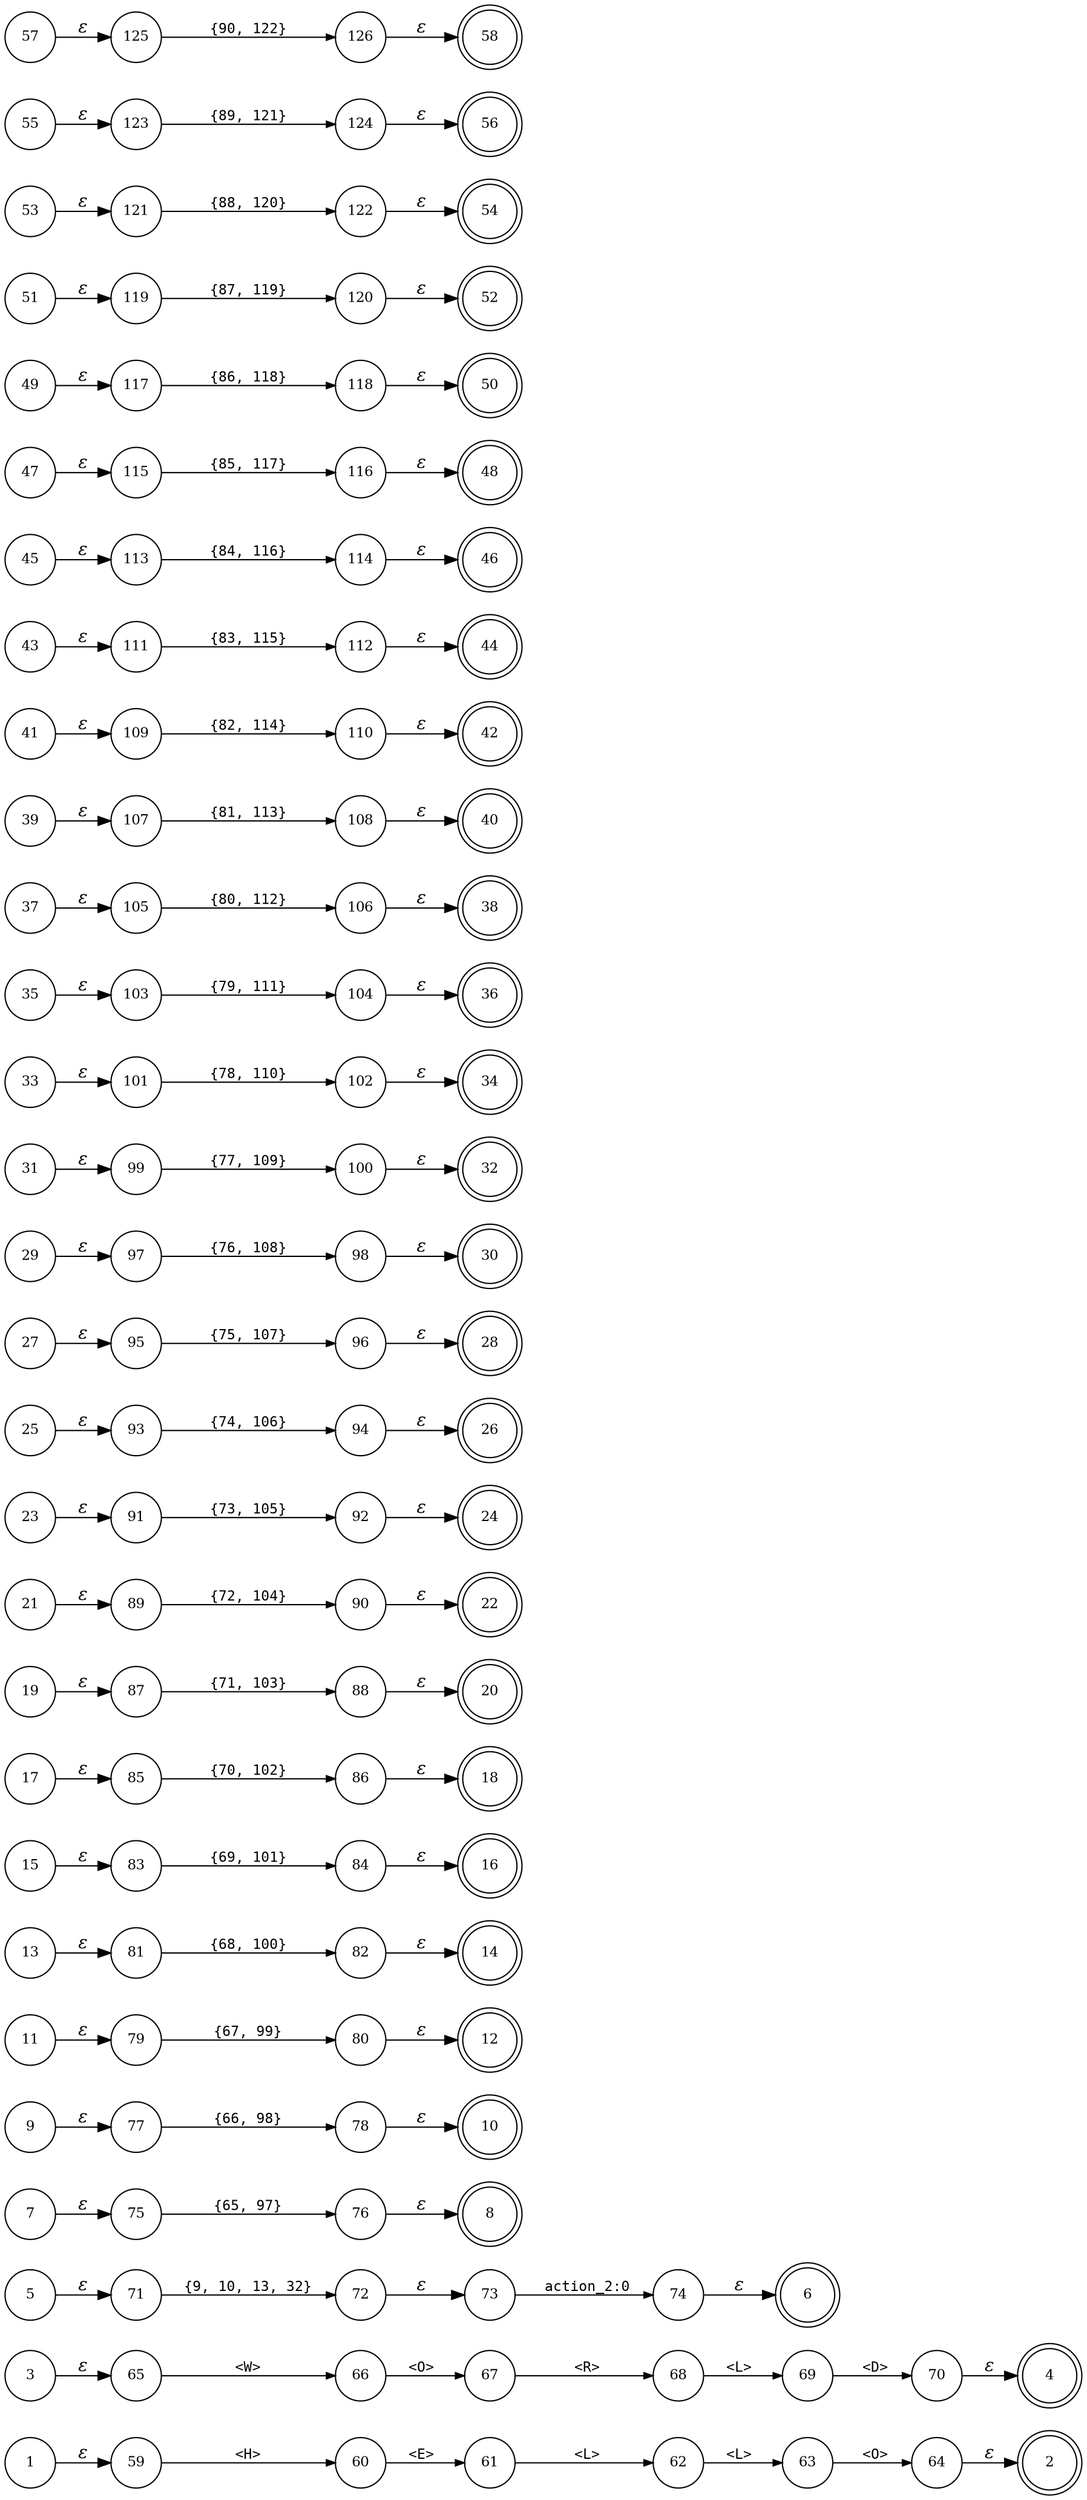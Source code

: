 digraph ATN {
rankdir=LR;
s2[fontsize=11, label="2", shape=doublecircle, fixedsize=true, width=.6];
s64[fontsize=11,label="64", shape=circle, fixedsize=true, width=.55, peripheries=1];
s1[fontsize=11,label="1", shape=circle, fixedsize=true, width=.55, peripheries=1];
s59[fontsize=11,label="59", shape=circle, fixedsize=true, width=.55, peripheries=1];
s60[fontsize=11,label="60", shape=circle, fixedsize=true, width=.55, peripheries=1];
s61[fontsize=11,label="61", shape=circle, fixedsize=true, width=.55, peripheries=1];
s62[fontsize=11,label="62", shape=circle, fixedsize=true, width=.55, peripheries=1];
s63[fontsize=11,label="63", shape=circle, fixedsize=true, width=.55, peripheries=1];
s1 -> s59 [fontname="Times-Italic", label="&epsilon;"];
s59 -> s60 [fontsize=11, fontname="Courier", arrowsize=.7, label = "<H>", arrowhead = normal];
s60 -> s61 [fontsize=11, fontname="Courier", arrowsize=.7, label = "<E>", arrowhead = normal];
s61 -> s62 [fontsize=11, fontname="Courier", arrowsize=.7, label = "<L>", arrowhead = normal];
s62 -> s63 [fontsize=11, fontname="Courier", arrowsize=.7, label = "<L>", arrowhead = normal];
s63 -> s64 [fontsize=11, fontname="Courier", arrowsize=.7, label = "<O>", arrowhead = normal];
s64 -> s2 [fontname="Times-Italic", label="&epsilon;"];
s4[fontsize=11, label="4", shape=doublecircle, fixedsize=true, width=.6];
s65[fontsize=11,label="65", shape=circle, fixedsize=true, width=.55, peripheries=1];
s66[fontsize=11,label="66", shape=circle, fixedsize=true, width=.55, peripheries=1];
s3[fontsize=11,label="3", shape=circle, fixedsize=true, width=.55, peripheries=1];
s67[fontsize=11,label="67", shape=circle, fixedsize=true, width=.55, peripheries=1];
s68[fontsize=11,label="68", shape=circle, fixedsize=true, width=.55, peripheries=1];
s69[fontsize=11,label="69", shape=circle, fixedsize=true, width=.55, peripheries=1];
s70[fontsize=11,label="70", shape=circle, fixedsize=true, width=.55, peripheries=1];
s3 -> s65 [fontname="Times-Italic", label="&epsilon;"];
s65 -> s66 [fontsize=11, fontname="Courier", arrowsize=.7, label = "<W>", arrowhead = normal];
s66 -> s67 [fontsize=11, fontname="Courier", arrowsize=.7, label = "<O>", arrowhead = normal];
s67 -> s68 [fontsize=11, fontname="Courier", arrowsize=.7, label = "<R>", arrowhead = normal];
s68 -> s69 [fontsize=11, fontname="Courier", arrowsize=.7, label = "<L>", arrowhead = normal];
s69 -> s70 [fontsize=11, fontname="Courier", arrowsize=.7, label = "<D>", arrowhead = normal];
s70 -> s4 [fontname="Times-Italic", label="&epsilon;"];
s6[fontsize=11, label="6", shape=doublecircle, fixedsize=true, width=.6];
s5[fontsize=11,label="5", shape=circle, fixedsize=true, width=.55, peripheries=1];
s71[fontsize=11,label="71", shape=circle, fixedsize=true, width=.55, peripheries=1];
s72[fontsize=11,label="72", shape=circle, fixedsize=true, width=.55, peripheries=1];
s73[fontsize=11,label="73", shape=circle, fixedsize=true, width=.55, peripheries=1];
s74[fontsize=11,label="74", shape=circle, fixedsize=true, width=.55, peripheries=1];
s5 -> s71 [fontname="Times-Italic", label="&epsilon;"];
s71 -> s72 [fontsize=11, fontname="Courier", arrowsize=.7, label = "{9, 10, 13, 32}", arrowhead = normal];
s72 -> s73 [fontname="Times-Italic", label="&epsilon;"];
s73 -> s74 [fontsize=11, fontname="Courier", arrowsize=.7, label = "action_2:0", arrowhead = normal];
s74 -> s6 [fontname="Times-Italic", label="&epsilon;"];
s8[fontsize=11, label="8", shape=doublecircle, fixedsize=true, width=.6];
s7[fontsize=11,label="7", shape=circle, fixedsize=true, width=.55, peripheries=1];
s75[fontsize=11,label="75", shape=circle, fixedsize=true, width=.55, peripheries=1];
s76[fontsize=11,label="76", shape=circle, fixedsize=true, width=.55, peripheries=1];
s7 -> s75 [fontname="Times-Italic", label="&epsilon;"];
s75 -> s76 [fontsize=11, fontname="Courier", arrowsize=.7, label = "{65, 97}", arrowhead = normal];
s76 -> s8 [fontname="Times-Italic", label="&epsilon;"];
s10[fontsize=11, label="10", shape=doublecircle, fixedsize=true, width=.6];
s9[fontsize=11,label="9", shape=circle, fixedsize=true, width=.55, peripheries=1];
s77[fontsize=11,label="77", shape=circle, fixedsize=true, width=.55, peripheries=1];
s78[fontsize=11,label="78", shape=circle, fixedsize=true, width=.55, peripheries=1];
s9 -> s77 [fontname="Times-Italic", label="&epsilon;"];
s77 -> s78 [fontsize=11, fontname="Courier", arrowsize=.7, label = "{66, 98}", arrowhead = normal];
s78 -> s10 [fontname="Times-Italic", label="&epsilon;"];
s12[fontsize=11, label="12", shape=doublecircle, fixedsize=true, width=.6];
s80[fontsize=11,label="80", shape=circle, fixedsize=true, width=.55, peripheries=1];
s11[fontsize=11,label="11", shape=circle, fixedsize=true, width=.55, peripheries=1];
s79[fontsize=11,label="79", shape=circle, fixedsize=true, width=.55, peripheries=1];
s11 -> s79 [fontname="Times-Italic", label="&epsilon;"];
s79 -> s80 [fontsize=11, fontname="Courier", arrowsize=.7, label = "{67, 99}", arrowhead = normal];
s80 -> s12 [fontname="Times-Italic", label="&epsilon;"];
s14[fontsize=11, label="14", shape=doublecircle, fixedsize=true, width=.6];
s81[fontsize=11,label="81", shape=circle, fixedsize=true, width=.55, peripheries=1];
s82[fontsize=11,label="82", shape=circle, fixedsize=true, width=.55, peripheries=1];
s13[fontsize=11,label="13", shape=circle, fixedsize=true, width=.55, peripheries=1];
s13 -> s81 [fontname="Times-Italic", label="&epsilon;"];
s81 -> s82 [fontsize=11, fontname="Courier", arrowsize=.7, label = "{68, 100}", arrowhead = normal];
s82 -> s14 [fontname="Times-Italic", label="&epsilon;"];
s16[fontsize=11, label="16", shape=doublecircle, fixedsize=true, width=.6];
s83[fontsize=11,label="83", shape=circle, fixedsize=true, width=.55, peripheries=1];
s84[fontsize=11,label="84", shape=circle, fixedsize=true, width=.55, peripheries=1];
s15[fontsize=11,label="15", shape=circle, fixedsize=true, width=.55, peripheries=1];
s15 -> s83 [fontname="Times-Italic", label="&epsilon;"];
s83 -> s84 [fontsize=11, fontname="Courier", arrowsize=.7, label = "{69, 101}", arrowhead = normal];
s84 -> s16 [fontname="Times-Italic", label="&epsilon;"];
s18[fontsize=11, label="18", shape=doublecircle, fixedsize=true, width=.6];
s17[fontsize=11,label="17", shape=circle, fixedsize=true, width=.55, peripheries=1];
s85[fontsize=11,label="85", shape=circle, fixedsize=true, width=.55, peripheries=1];
s86[fontsize=11,label="86", shape=circle, fixedsize=true, width=.55, peripheries=1];
s17 -> s85 [fontname="Times-Italic", label="&epsilon;"];
s85 -> s86 [fontsize=11, fontname="Courier", arrowsize=.7, label = "{70, 102}", arrowhead = normal];
s86 -> s18 [fontname="Times-Italic", label="&epsilon;"];
s20[fontsize=11, label="20", shape=doublecircle, fixedsize=true, width=.6];
s19[fontsize=11,label="19", shape=circle, fixedsize=true, width=.55, peripheries=1];
s87[fontsize=11,label="87", shape=circle, fixedsize=true, width=.55, peripheries=1];
s88[fontsize=11,label="88", shape=circle, fixedsize=true, width=.55, peripheries=1];
s19 -> s87 [fontname="Times-Italic", label="&epsilon;"];
s87 -> s88 [fontsize=11, fontname="Courier", arrowsize=.7, label = "{71, 103}", arrowhead = normal];
s88 -> s20 [fontname="Times-Italic", label="&epsilon;"];
s22[fontsize=11, label="22", shape=doublecircle, fixedsize=true, width=.6];
s21[fontsize=11,label="21", shape=circle, fixedsize=true, width=.55, peripheries=1];
s89[fontsize=11,label="89", shape=circle, fixedsize=true, width=.55, peripheries=1];
s90[fontsize=11,label="90", shape=circle, fixedsize=true, width=.55, peripheries=1];
s21 -> s89 [fontname="Times-Italic", label="&epsilon;"];
s89 -> s90 [fontsize=11, fontname="Courier", arrowsize=.7, label = "{72, 104}", arrowhead = normal];
s90 -> s22 [fontname="Times-Italic", label="&epsilon;"];
s24[fontsize=11, label="24", shape=doublecircle, fixedsize=true, width=.6];
s23[fontsize=11,label="23", shape=circle, fixedsize=true, width=.55, peripheries=1];
s91[fontsize=11,label="91", shape=circle, fixedsize=true, width=.55, peripheries=1];
s92[fontsize=11,label="92", shape=circle, fixedsize=true, width=.55, peripheries=1];
s23 -> s91 [fontname="Times-Italic", label="&epsilon;"];
s91 -> s92 [fontsize=11, fontname="Courier", arrowsize=.7, label = "{73, 105}", arrowhead = normal];
s92 -> s24 [fontname="Times-Italic", label="&epsilon;"];
s26[fontsize=11, label="26", shape=doublecircle, fixedsize=true, width=.6];
s25[fontsize=11,label="25", shape=circle, fixedsize=true, width=.55, peripheries=1];
s93[fontsize=11,label="93", shape=circle, fixedsize=true, width=.55, peripheries=1];
s94[fontsize=11,label="94", shape=circle, fixedsize=true, width=.55, peripheries=1];
s25 -> s93 [fontname="Times-Italic", label="&epsilon;"];
s93 -> s94 [fontsize=11, fontname="Courier", arrowsize=.7, label = "{74, 106}", arrowhead = normal];
s94 -> s26 [fontname="Times-Italic", label="&epsilon;"];
s28[fontsize=11, label="28", shape=doublecircle, fixedsize=true, width=.6];
s96[fontsize=11,label="96", shape=circle, fixedsize=true, width=.55, peripheries=1];
s27[fontsize=11,label="27", shape=circle, fixedsize=true, width=.55, peripheries=1];
s95[fontsize=11,label="95", shape=circle, fixedsize=true, width=.55, peripheries=1];
s27 -> s95 [fontname="Times-Italic", label="&epsilon;"];
s95 -> s96 [fontsize=11, fontname="Courier", arrowsize=.7, label = "{75, 107}", arrowhead = normal];
s96 -> s28 [fontname="Times-Italic", label="&epsilon;"];
s30[fontsize=11, label="30", shape=doublecircle, fixedsize=true, width=.6];
s97[fontsize=11,label="97", shape=circle, fixedsize=true, width=.55, peripheries=1];
s98[fontsize=11,label="98", shape=circle, fixedsize=true, width=.55, peripheries=1];
s29[fontsize=11,label="29", shape=circle, fixedsize=true, width=.55, peripheries=1];
s29 -> s97 [fontname="Times-Italic", label="&epsilon;"];
s97 -> s98 [fontsize=11, fontname="Courier", arrowsize=.7, label = "{76, 108}", arrowhead = normal];
s98 -> s30 [fontname="Times-Italic", label="&epsilon;"];
s32[fontsize=11, label="32", shape=doublecircle, fixedsize=true, width=.6];
s99[fontsize=11,label="99", shape=circle, fixedsize=true, width=.55, peripheries=1];
s100[fontsize=11,label="100", shape=circle, fixedsize=true, width=.55, peripheries=1];
s31[fontsize=11,label="31", shape=circle, fixedsize=true, width=.55, peripheries=1];
s31 -> s99 [fontname="Times-Italic", label="&epsilon;"];
s99 -> s100 [fontsize=11, fontname="Courier", arrowsize=.7, label = "{77, 109}", arrowhead = normal];
s100 -> s32 [fontname="Times-Italic", label="&epsilon;"];
s34[fontsize=11, label="34", shape=doublecircle, fixedsize=true, width=.6];
s33[fontsize=11,label="33", shape=circle, fixedsize=true, width=.55, peripheries=1];
s101[fontsize=11,label="101", shape=circle, fixedsize=true, width=.55, peripheries=1];
s102[fontsize=11,label="102", shape=circle, fixedsize=true, width=.55, peripheries=1];
s33 -> s101 [fontname="Times-Italic", label="&epsilon;"];
s101 -> s102 [fontsize=11, fontname="Courier", arrowsize=.7, label = "{78, 110}", arrowhead = normal];
s102 -> s34 [fontname="Times-Italic", label="&epsilon;"];
s36[fontsize=11, label="36", shape=doublecircle, fixedsize=true, width=.6];
s35[fontsize=11,label="35", shape=circle, fixedsize=true, width=.55, peripheries=1];
s103[fontsize=11,label="103", shape=circle, fixedsize=true, width=.55, peripheries=1];
s104[fontsize=11,label="104", shape=circle, fixedsize=true, width=.55, peripheries=1];
s35 -> s103 [fontname="Times-Italic", label="&epsilon;"];
s103 -> s104 [fontsize=11, fontname="Courier", arrowsize=.7, label = "{79, 111}", arrowhead = normal];
s104 -> s36 [fontname="Times-Italic", label="&epsilon;"];
s38[fontsize=11, label="38", shape=doublecircle, fixedsize=true, width=.6];
s37[fontsize=11,label="37", shape=circle, fixedsize=true, width=.55, peripheries=1];
s105[fontsize=11,label="105", shape=circle, fixedsize=true, width=.55, peripheries=1];
s106[fontsize=11,label="106", shape=circle, fixedsize=true, width=.55, peripheries=1];
s37 -> s105 [fontname="Times-Italic", label="&epsilon;"];
s105 -> s106 [fontsize=11, fontname="Courier", arrowsize=.7, label = "{80, 112}", arrowhead = normal];
s106 -> s38 [fontname="Times-Italic", label="&epsilon;"];
s40[fontsize=11, label="40", shape=doublecircle, fixedsize=true, width=.6];
s39[fontsize=11,label="39", shape=circle, fixedsize=true, width=.55, peripheries=1];
s107[fontsize=11,label="107", shape=circle, fixedsize=true, width=.55, peripheries=1];
s108[fontsize=11,label="108", shape=circle, fixedsize=true, width=.55, peripheries=1];
s39 -> s107 [fontname="Times-Italic", label="&epsilon;"];
s107 -> s108 [fontsize=11, fontname="Courier", arrowsize=.7, label = "{81, 113}", arrowhead = normal];
s108 -> s40 [fontname="Times-Italic", label="&epsilon;"];
s42[fontsize=11, label="42", shape=doublecircle, fixedsize=true, width=.6];
s41[fontsize=11,label="41", shape=circle, fixedsize=true, width=.55, peripheries=1];
s109[fontsize=11,label="109", shape=circle, fixedsize=true, width=.55, peripheries=1];
s110[fontsize=11,label="110", shape=circle, fixedsize=true, width=.55, peripheries=1];
s41 -> s109 [fontname="Times-Italic", label="&epsilon;"];
s109 -> s110 [fontsize=11, fontname="Courier", arrowsize=.7, label = "{82, 114}", arrowhead = normal];
s110 -> s42 [fontname="Times-Italic", label="&epsilon;"];
s44[fontsize=11, label="44", shape=doublecircle, fixedsize=true, width=.6];
s112[fontsize=11,label="112", shape=circle, fixedsize=true, width=.55, peripheries=1];
s43[fontsize=11,label="43", shape=circle, fixedsize=true, width=.55, peripheries=1];
s111[fontsize=11,label="111", shape=circle, fixedsize=true, width=.55, peripheries=1];
s43 -> s111 [fontname="Times-Italic", label="&epsilon;"];
s111 -> s112 [fontsize=11, fontname="Courier", arrowsize=.7, label = "{83, 115}", arrowhead = normal];
s112 -> s44 [fontname="Times-Italic", label="&epsilon;"];
s46[fontsize=11, label="46", shape=doublecircle, fixedsize=true, width=.6];
s113[fontsize=11,label="113", shape=circle, fixedsize=true, width=.55, peripheries=1];
s114[fontsize=11,label="114", shape=circle, fixedsize=true, width=.55, peripheries=1];
s45[fontsize=11,label="45", shape=circle, fixedsize=true, width=.55, peripheries=1];
s45 -> s113 [fontname="Times-Italic", label="&epsilon;"];
s113 -> s114 [fontsize=11, fontname="Courier", arrowsize=.7, label = "{84, 116}", arrowhead = normal];
s114 -> s46 [fontname="Times-Italic", label="&epsilon;"];
s48[fontsize=11, label="48", shape=doublecircle, fixedsize=true, width=.6];
s115[fontsize=11,label="115", shape=circle, fixedsize=true, width=.55, peripheries=1];
s116[fontsize=11,label="116", shape=circle, fixedsize=true, width=.55, peripheries=1];
s47[fontsize=11,label="47", shape=circle, fixedsize=true, width=.55, peripheries=1];
s47 -> s115 [fontname="Times-Italic", label="&epsilon;"];
s115 -> s116 [fontsize=11, fontname="Courier", arrowsize=.7, label = "{85, 117}", arrowhead = normal];
s116 -> s48 [fontname="Times-Italic", label="&epsilon;"];
s50[fontsize=11, label="50", shape=doublecircle, fixedsize=true, width=.6];
s49[fontsize=11,label="49", shape=circle, fixedsize=true, width=.55, peripheries=1];
s117[fontsize=11,label="117", shape=circle, fixedsize=true, width=.55, peripheries=1];
s118[fontsize=11,label="118", shape=circle, fixedsize=true, width=.55, peripheries=1];
s49 -> s117 [fontname="Times-Italic", label="&epsilon;"];
s117 -> s118 [fontsize=11, fontname="Courier", arrowsize=.7, label = "{86, 118}", arrowhead = normal];
s118 -> s50 [fontname="Times-Italic", label="&epsilon;"];
s52[fontsize=11, label="52", shape=doublecircle, fixedsize=true, width=.6];
s51[fontsize=11,label="51", shape=circle, fixedsize=true, width=.55, peripheries=1];
s119[fontsize=11,label="119", shape=circle, fixedsize=true, width=.55, peripheries=1];
s120[fontsize=11,label="120", shape=circle, fixedsize=true, width=.55, peripheries=1];
s51 -> s119 [fontname="Times-Italic", label="&epsilon;"];
s119 -> s120 [fontsize=11, fontname="Courier", arrowsize=.7, label = "{87, 119}", arrowhead = normal];
s120 -> s52 [fontname="Times-Italic", label="&epsilon;"];
s54[fontsize=11, label="54", shape=doublecircle, fixedsize=true, width=.6];
s53[fontsize=11,label="53", shape=circle, fixedsize=true, width=.55, peripheries=1];
s121[fontsize=11,label="121", shape=circle, fixedsize=true, width=.55, peripheries=1];
s122[fontsize=11,label="122", shape=circle, fixedsize=true, width=.55, peripheries=1];
s53 -> s121 [fontname="Times-Italic", label="&epsilon;"];
s121 -> s122 [fontsize=11, fontname="Courier", arrowsize=.7, label = "{88, 120}", arrowhead = normal];
s122 -> s54 [fontname="Times-Italic", label="&epsilon;"];
s56[fontsize=11, label="56", shape=doublecircle, fixedsize=true, width=.6];
s55[fontsize=11,label="55", shape=circle, fixedsize=true, width=.55, peripheries=1];
s123[fontsize=11,label="123", shape=circle, fixedsize=true, width=.55, peripheries=1];
s124[fontsize=11,label="124", shape=circle, fixedsize=true, width=.55, peripheries=1];
s55 -> s123 [fontname="Times-Italic", label="&epsilon;"];
s123 -> s124 [fontsize=11, fontname="Courier", arrowsize=.7, label = "{89, 121}", arrowhead = normal];
s124 -> s56 [fontname="Times-Italic", label="&epsilon;"];
s58[fontsize=11, label="58", shape=doublecircle, fixedsize=true, width=.6];
s57[fontsize=11,label="57", shape=circle, fixedsize=true, width=.55, peripheries=1];
s125[fontsize=11,label="125", shape=circle, fixedsize=true, width=.55, peripheries=1];
s126[fontsize=11,label="126", shape=circle, fixedsize=true, width=.55, peripheries=1];
s57 -> s125 [fontname="Times-Italic", label="&epsilon;"];
s125 -> s126 [fontsize=11, fontname="Courier", arrowsize=.7, label = "{90, 122}", arrowhead = normal];
s126 -> s58 [fontname="Times-Italic", label="&epsilon;"];}